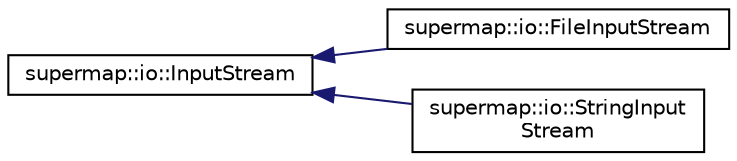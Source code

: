 digraph "Graphical Class Hierarchy"
{
 // LATEX_PDF_SIZE
  edge [fontname="Helvetica",fontsize="10",labelfontname="Helvetica",labelfontsize="10"];
  node [fontname="Helvetica",fontsize="10",shape=record];
  rankdir="LR";
  Node0 [label="supermap::io::InputStream",height=0.2,width=0.4,color="black", fillcolor="white", style="filled",URL="$classsupermap_1_1io_1_1InputStream.html",tooltip="Abstract input stream. Only a wrapper to std::istream."];
  Node0 -> Node1 [dir="back",color="midnightblue",fontsize="10",style="solid",fontname="Helvetica"];
  Node1 [label="supermap::io::FileInputStream",height=0.2,width=0.4,color="black", fillcolor="white", style="filled",URL="$classsupermap_1_1io_1_1FileInputStream.html",tooltip="Specialization of InputStream which encapsulates work with std::ifstream. Dedicated to work with file..."];
  Node0 -> Node2 [dir="back",color="midnightblue",fontsize="10",style="solid",fontname="Helvetica"];
  Node2 [label="supermap::io::StringInput\lStream",height=0.2,width=0.4,color="black", fillcolor="white", style="filled",URL="$classsupermap_1_1io_1_1StringInputStream.html",tooltip="Specialization of InputStream which encapsulates work with std::stringstream. Dedicated to work with ..."];
}
